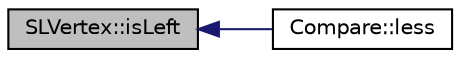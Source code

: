 digraph "SLVertex::isLeft"
{
  edge [fontname="Helvetica",fontsize="10",labelfontname="Helvetica",labelfontsize="10"];
  node [fontname="Helvetica",fontsize="10",shape=record];
  rankdir="LR";
  Node6 [label="SLVertex::isLeft",height=0.2,width=0.4,color="black", fillcolor="grey75", style="filled", fontcolor="black"];
  Node6 -> Node7 [dir="back",color="midnightblue",fontsize="10",style="solid",fontname="Helvetica"];
  Node7 [label="Compare::less",height=0.2,width=0.4,color="black", fillcolor="white", style="filled",URL="$de/d4a/class_compare.html#ad1fa311c08fa5ef75a64e280198e6894"];
}
